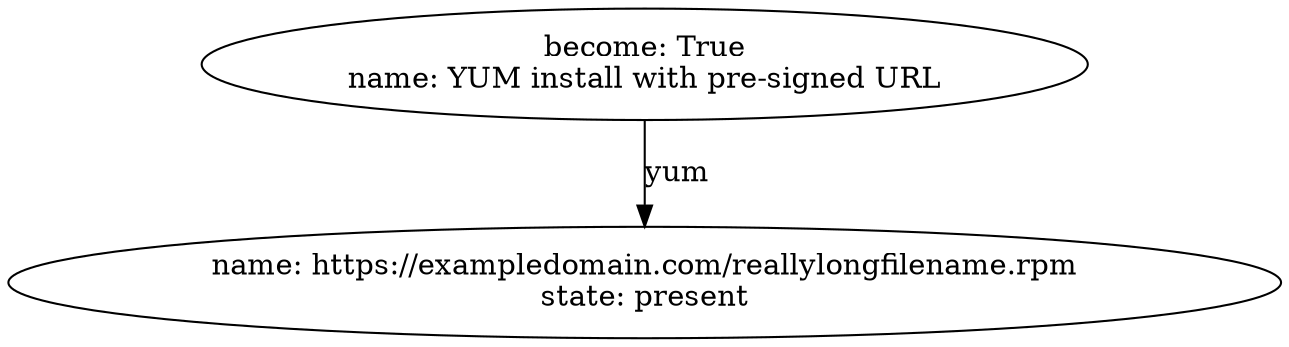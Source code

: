 digraph graphname {
2228 [label="name: https://exampledomain.com/reallylongfilename.rpm\nstate: present\n"];
2227 [label="become: True\nname: YUM install with pre-signed URL\n"];
2227 -> 2228 [label="yum"];
}
